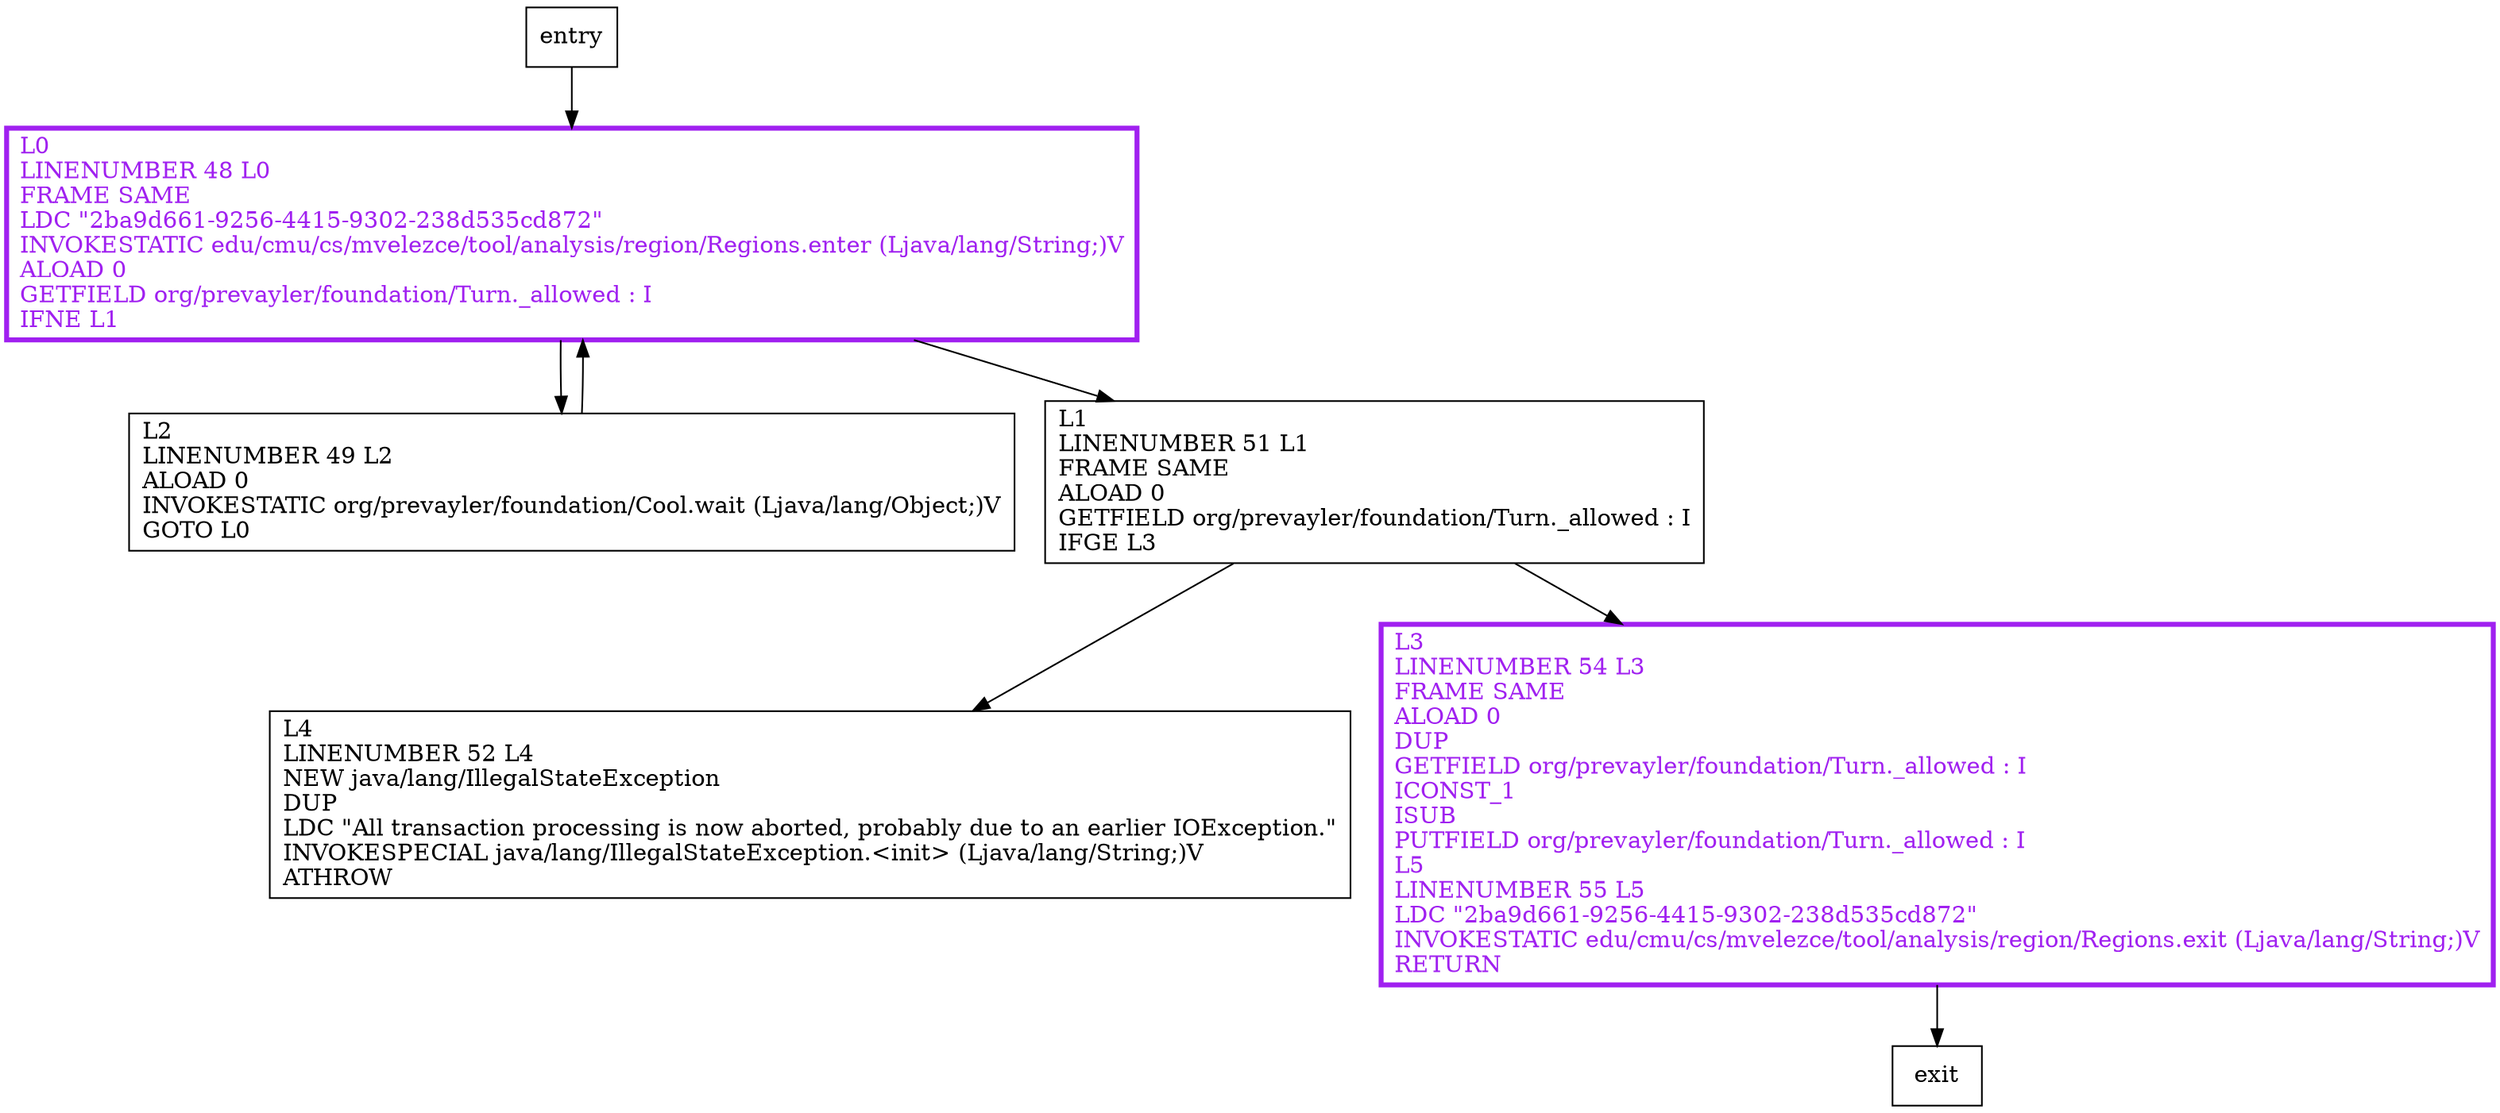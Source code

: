 digraph start {
node [shape=record];
808673797 [label="L0\lLINENUMBER 48 L0\lFRAME SAME\lLDC \"2ba9d661-9256-4415-9302-238d535cd872\"\lINVOKESTATIC edu/cmu/cs/mvelezce/tool/analysis/region/Regions.enter (Ljava/lang/String;)V\lALOAD 0\lGETFIELD org/prevayler/foundation/Turn._allowed : I\lIFNE L1\l"];
1190951405 [label="L2\lLINENUMBER 49 L2\lALOAD 0\lINVOKESTATIC org/prevayler/foundation/Cool.wait (Ljava/lang/Object;)V\lGOTO L0\l"];
360304421 [label="L4\lLINENUMBER 52 L4\lNEW java/lang/IllegalStateException\lDUP\lLDC \"All transaction processing is now aborted, probably due to an earlier IOException.\"\lINVOKESPECIAL java/lang/IllegalStateException.\<init\> (Ljava/lang/String;)V\lATHROW\l"];
1047638436 [label="L3\lLINENUMBER 54 L3\lFRAME SAME\lALOAD 0\lDUP\lGETFIELD org/prevayler/foundation/Turn._allowed : I\lICONST_1\lISUB\lPUTFIELD org/prevayler/foundation/Turn._allowed : I\lL5\lLINENUMBER 55 L5\lLDC \"2ba9d661-9256-4415-9302-238d535cd872\"\lINVOKESTATIC edu/cmu/cs/mvelezce/tool/analysis/region/Regions.exit (Ljava/lang/String;)V\lRETURN\l"];
2020820394 [label="L1\lLINENUMBER 51 L1\lFRAME SAME\lALOAD 0\lGETFIELD org/prevayler/foundation/Turn._allowed : I\lIFGE L3\l"];
entry;
exit;
entry -> 808673797;
808673797 -> 1190951405;
808673797 -> 2020820394;
1190951405 -> 808673797;
1047638436 -> exit;
2020820394 -> 360304421;
2020820394 -> 1047638436;
808673797[fontcolor="purple", penwidth=3, color="purple"];
1047638436[fontcolor="purple", penwidth=3, color="purple"];
}
